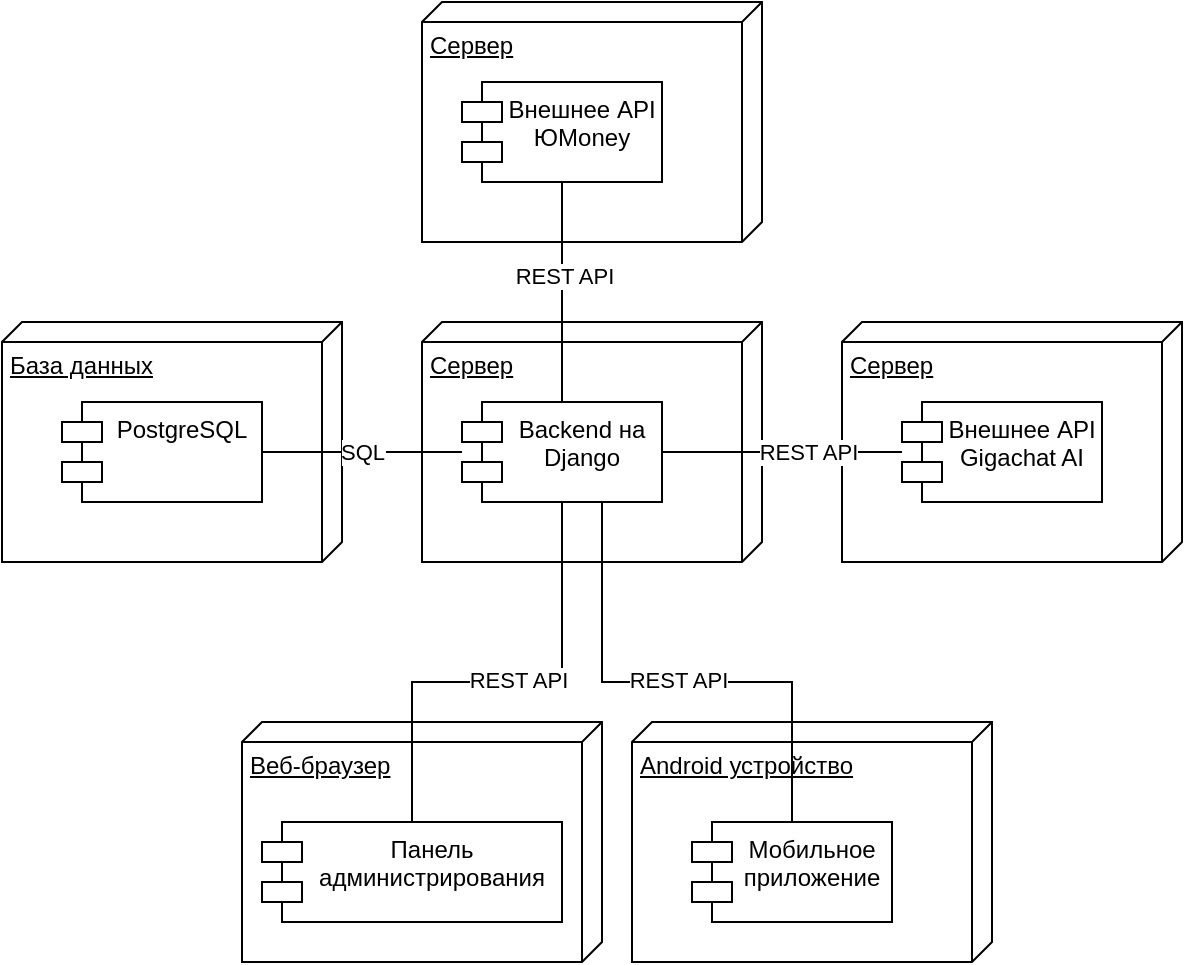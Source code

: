 <mxfile version="26.1.1">
  <diagram name="Page-1" id="b5b7bab2-c9e2-2cf4-8b2a-24fd1a2a6d21">
    <mxGraphModel dx="1195" dy="698" grid="1" gridSize="10" guides="1" tooltips="1" connect="1" arrows="1" fold="1" page="1" pageScale="1" pageWidth="827" pageHeight="1169" background="none" math="0" shadow="0">
      <root>
        <mxCell id="0" />
        <mxCell id="1" parent="0" />
        <mxCell id="wNJ5z53ql_oTrxMJ_24B-1" value="Android устройство" style="verticalAlign=top;align=left;spacingTop=8;spacingLeft=2;spacingRight=12;shape=cube;size=10;direction=south;fontStyle=4;html=1;whiteSpace=wrap;" parent="1" vertex="1">
          <mxGeometry x="434" y="490" width="180" height="120" as="geometry" />
        </mxCell>
        <mxCell id="wNJ5z53ql_oTrxMJ_24B-2" value="Сервер" style="verticalAlign=top;align=left;spacingTop=8;spacingLeft=2;spacingRight=12;shape=cube;size=10;direction=south;fontStyle=4;html=1;whiteSpace=wrap;" parent="1" vertex="1">
          <mxGeometry x="539" y="290" width="170" height="120" as="geometry" />
        </mxCell>
        <mxCell id="wNJ5z53ql_oTrxMJ_24B-3" value="Сервер" style="verticalAlign=top;align=left;spacingTop=8;spacingLeft=2;spacingRight=12;shape=cube;size=10;direction=south;fontStyle=4;html=1;whiteSpace=wrap;" parent="1" vertex="1">
          <mxGeometry x="329" y="290" width="170" height="120" as="geometry" />
        </mxCell>
        <mxCell id="wNJ5z53ql_oTrxMJ_24B-8" value="База данных" style="verticalAlign=top;align=left;spacingTop=8;spacingLeft=2;spacingRight=12;shape=cube;size=10;direction=south;fontStyle=4;html=1;whiteSpace=wrap;" parent="1" vertex="1">
          <mxGeometry x="119" y="290" width="170" height="120" as="geometry" />
        </mxCell>
        <mxCell id="wNJ5z53ql_oTrxMJ_24B-5" value="PostgreSQL" style="shape=module;align=left;spacingLeft=20;align=center;verticalAlign=top;whiteSpace=wrap;html=1;" parent="1" vertex="1">
          <mxGeometry x="149" y="330" width="100" height="50" as="geometry" />
        </mxCell>
        <mxCell id="wNJ5z53ql_oTrxMJ_24B-9" value="Веб-браузер" style="verticalAlign=top;align=left;spacingTop=8;spacingLeft=2;spacingRight=12;shape=cube;size=10;direction=south;fontStyle=4;html=1;whiteSpace=wrap;" parent="1" vertex="1">
          <mxGeometry x="239" y="490" width="180" height="120" as="geometry" />
        </mxCell>
        <mxCell id="wNJ5z53ql_oTrxMJ_24B-12" style="edgeStyle=orthogonalEdgeStyle;rounded=0;orthogonalLoop=1;jettySize=auto;html=1;entryX=1;entryY=0.5;entryDx=0;entryDy=0;endArrow=none;startFill=0;" parent="1" source="wNJ5z53ql_oTrxMJ_24B-4" target="wNJ5z53ql_oTrxMJ_24B-5" edge="1">
          <mxGeometry relative="1" as="geometry" />
        </mxCell>
        <mxCell id="wNJ5z53ql_oTrxMJ_24B-21" value="SQL" style="edgeLabel;html=1;align=center;verticalAlign=middle;resizable=0;points=[];" parent="wNJ5z53ql_oTrxMJ_24B-12" vertex="1" connectable="0">
          <mxGeometry x="0.004" relative="1" as="geometry">
            <mxPoint as="offset" />
          </mxGeometry>
        </mxCell>
        <mxCell id="wNJ5z53ql_oTrxMJ_24B-4" value="Backend на Django" style="shape=module;align=left;spacingLeft=20;align=center;verticalAlign=top;whiteSpace=wrap;html=1;" parent="1" vertex="1">
          <mxGeometry x="349" y="330" width="100" height="50" as="geometry" />
        </mxCell>
        <mxCell id="wNJ5z53ql_oTrxMJ_24B-14" style="edgeStyle=orthogonalEdgeStyle;rounded=0;orthogonalLoop=1;jettySize=auto;html=1;entryX=1;entryY=0.5;entryDx=0;entryDy=0;endArrow=none;startFill=0;" parent="1" source="wNJ5z53ql_oTrxMJ_24B-6" target="wNJ5z53ql_oTrxMJ_24B-4" edge="1">
          <mxGeometry relative="1" as="geometry" />
        </mxCell>
        <mxCell id="wNJ5z53ql_oTrxMJ_24B-22" value="REST API" style="edgeLabel;html=1;align=center;verticalAlign=middle;resizable=0;points=[];" parent="wNJ5z53ql_oTrxMJ_24B-14" vertex="1" connectable="0">
          <mxGeometry x="-0.205" relative="1" as="geometry">
            <mxPoint as="offset" />
          </mxGeometry>
        </mxCell>
        <mxCell id="wNJ5z53ql_oTrxMJ_24B-6" value="Внешнее API&lt;div&gt;Gigachat AI&lt;/div&gt;" style="shape=module;align=left;spacingLeft=20;align=center;verticalAlign=top;whiteSpace=wrap;html=1;" parent="1" vertex="1">
          <mxGeometry x="569" y="330" width="100" height="50" as="geometry" />
        </mxCell>
        <mxCell id="wNJ5z53ql_oTrxMJ_24B-18" style="edgeStyle=orthogonalEdgeStyle;rounded=0;orthogonalLoop=1;jettySize=auto;html=1;endArrow=none;startFill=0;" parent="1" source="wNJ5z53ql_oTrxMJ_24B-7" edge="1">
          <mxGeometry relative="1" as="geometry">
            <mxPoint x="399" y="380" as="targetPoint" />
            <Array as="points">
              <mxPoint x="514" y="470" />
              <mxPoint x="419" y="470" />
              <mxPoint x="419" y="380" />
            </Array>
          </mxGeometry>
        </mxCell>
        <mxCell id="wNJ5z53ql_oTrxMJ_24B-19" value="REST API" style="edgeLabel;html=1;align=center;verticalAlign=middle;resizable=0;points=[];" parent="wNJ5z53ql_oTrxMJ_24B-18" vertex="1" connectable="0">
          <mxGeometry x="-0.077" relative="1" as="geometry">
            <mxPoint y="-1" as="offset" />
          </mxGeometry>
        </mxCell>
        <mxCell id="wNJ5z53ql_oTrxMJ_24B-7" value="Мобильное приложение" style="shape=module;align=left;spacingLeft=20;align=center;verticalAlign=top;whiteSpace=wrap;html=1;" parent="1" vertex="1">
          <mxGeometry x="464" y="540" width="100" height="50" as="geometry" />
        </mxCell>
        <mxCell id="wNJ5z53ql_oTrxMJ_24B-15" style="edgeStyle=orthogonalEdgeStyle;rounded=0;orthogonalLoop=1;jettySize=auto;html=1;exitX=0.5;exitY=0;exitDx=0;exitDy=0;entryX=0.5;entryY=1;entryDx=0;entryDy=0;endArrow=none;startFill=0;" parent="1" source="wNJ5z53ql_oTrxMJ_24B-10" target="wNJ5z53ql_oTrxMJ_24B-4" edge="1">
          <mxGeometry relative="1" as="geometry">
            <Array as="points">
              <mxPoint x="324" y="470" />
              <mxPoint x="399" y="470" />
            </Array>
          </mxGeometry>
        </mxCell>
        <mxCell id="wNJ5z53ql_oTrxMJ_24B-20" value="REST API" style="edgeLabel;html=1;align=center;verticalAlign=middle;resizable=0;points=[];" parent="wNJ5z53ql_oTrxMJ_24B-15" vertex="1" connectable="0">
          <mxGeometry x="0.042" y="1" relative="1" as="geometry">
            <mxPoint as="offset" />
          </mxGeometry>
        </mxCell>
        <mxCell id="wNJ5z53ql_oTrxMJ_24B-10" value="Панель администрирования" style="shape=module;align=left;spacingLeft=20;align=center;verticalAlign=top;whiteSpace=wrap;html=1;" parent="1" vertex="1">
          <mxGeometry x="249" y="540" width="150" height="50" as="geometry" />
        </mxCell>
        <mxCell id="ccg8fwSU5qrGRqp3FVfZ-1" value="Сервер" style="verticalAlign=top;align=left;spacingTop=8;spacingLeft=2;spacingRight=12;shape=cube;size=10;direction=south;fontStyle=4;html=1;whiteSpace=wrap;" vertex="1" parent="1">
          <mxGeometry x="329.0" y="130" width="170" height="120" as="geometry" />
        </mxCell>
        <mxCell id="ccg8fwSU5qrGRqp3FVfZ-4" style="edgeStyle=orthogonalEdgeStyle;rounded=0;orthogonalLoop=1;jettySize=auto;html=1;entryX=0.5;entryY=0;entryDx=0;entryDy=0;endArrow=none;startFill=0;" edge="1" parent="1" source="ccg8fwSU5qrGRqp3FVfZ-3" target="wNJ5z53ql_oTrxMJ_24B-4">
          <mxGeometry relative="1" as="geometry" />
        </mxCell>
        <mxCell id="ccg8fwSU5qrGRqp3FVfZ-6" value="REST API" style="edgeLabel;html=1;align=center;verticalAlign=middle;resizable=0;points=[];" vertex="1" connectable="0" parent="ccg8fwSU5qrGRqp3FVfZ-4">
          <mxGeometry x="-0.145" y="1" relative="1" as="geometry">
            <mxPoint as="offset" />
          </mxGeometry>
        </mxCell>
        <mxCell id="ccg8fwSU5qrGRqp3FVfZ-3" value="Внешнее API&lt;div&gt;&lt;span style=&quot;background-color: transparent; color: light-dark(rgb(0, 0, 0), rgb(255, 255, 255));&quot;&gt;ЮMoney&lt;/span&gt;&lt;/div&gt;" style="shape=module;align=left;spacingLeft=20;align=center;verticalAlign=top;whiteSpace=wrap;html=1;" vertex="1" parent="1">
          <mxGeometry x="349.0" y="170" width="100" height="50" as="geometry" />
        </mxCell>
      </root>
    </mxGraphModel>
  </diagram>
</mxfile>
